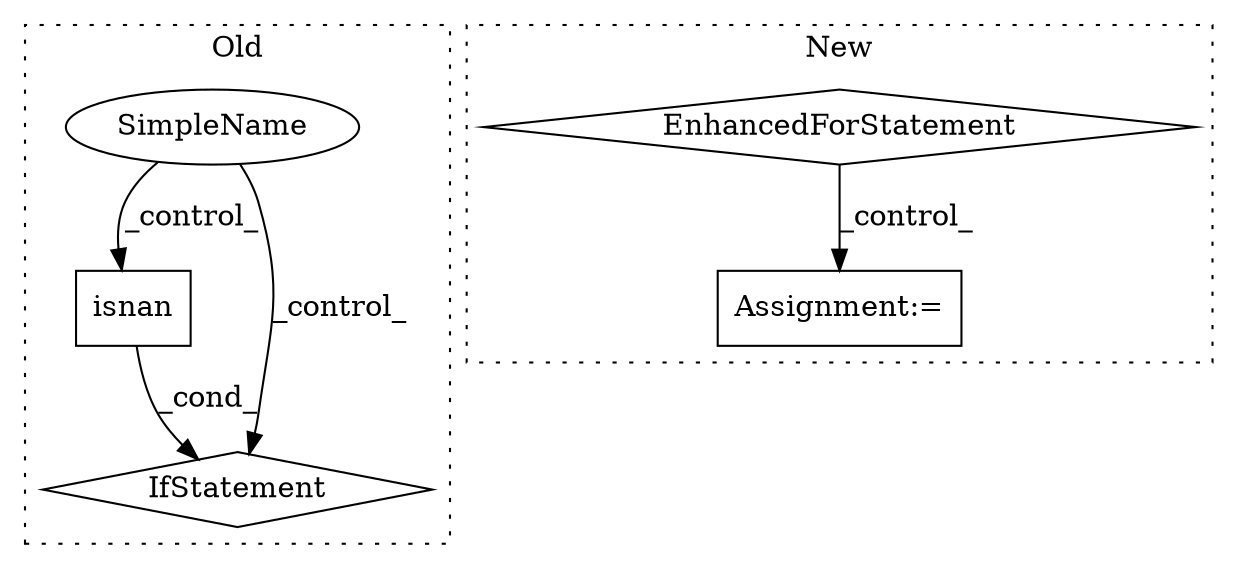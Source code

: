 digraph G {
subgraph cluster0 {
1 [label="isnan" a="32" s="3142,3184" l="6,1" shape="box"];
4 [label="IfStatement" a="25" s="3133,3185" l="4,2" shape="diamond"];
5 [label="SimpleName" a="42" s="" l="" shape="ellipse"];
label = "Old";
style="dotted";
}
subgraph cluster1 {
2 [label="EnhancedForStatement" a="70" s="2887,3010" l="81,2" shape="diamond"];
3 [label="Assignment:=" a="7" s="3038" l="1" shape="box"];
label = "New";
style="dotted";
}
1 -> 4 [label="_cond_"];
2 -> 3 [label="_control_"];
5 -> 4 [label="_control_"];
5 -> 1 [label="_control_"];
}